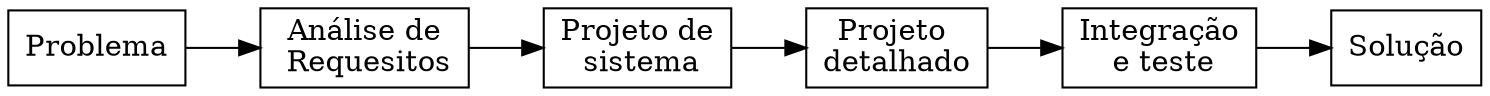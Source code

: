 digraph waterfall{
rankdir=LR
node [shape=box]

a -> b -> c -> d -> e -> f

a [label="Problema"]
b [label="Análise de\n Requesitos"]
c [label="Projeto de\n sistema"]
d [label="Projeto \ndetalhado"]
e [label="Integração\n e teste"]
f [label="Solução"]

}
